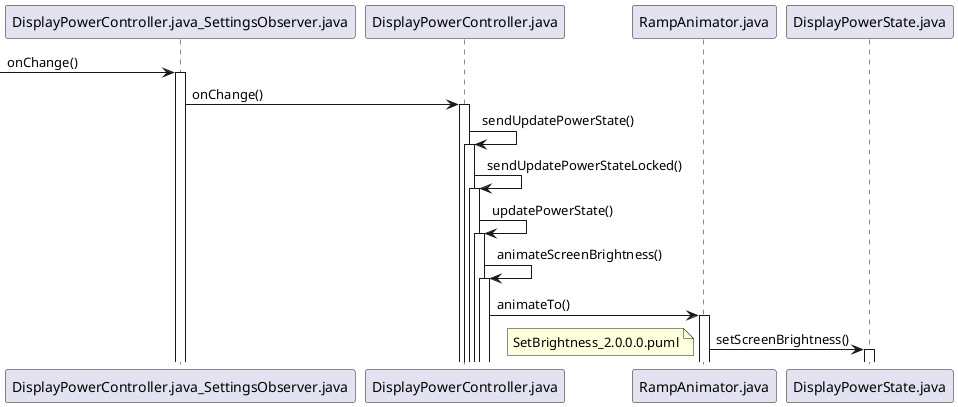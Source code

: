 @startuml
'https://plantuml.com/sequence-diagram

box "SystemServer" #LightYellow

end box

 -> DisplayPowerController.java_SettingsObserver.java: onChange()
activate DisplayPowerController.java_SettingsObserver.java
DisplayPowerController.java_SettingsObserver.java -> DisplayPowerController.java: onChange()
activate DisplayPowerController.java
DisplayPowerController.java -> DisplayPowerController.java: sendUpdatePowerState()
activate DisplayPowerController.java
DisplayPowerController.java -> DisplayPowerController.java: sendUpdatePowerStateLocked()
activate DisplayPowerController.java
DisplayPowerController.java -> DisplayPowerController.java: updatePowerState()
activate DisplayPowerController.java
DisplayPowerController.java -> DisplayPowerController.java: animateScreenBrightness()
activate DisplayPowerController.java
DisplayPowerController.java -> RampAnimator.java: animateTo()
activate RampAnimator.java
RampAnimator.java -> DisplayPowerState.java: setScreenBrightness()
activate DisplayPowerState.java
note left: SetBrightness_2.0.0.0.puml
@enduml